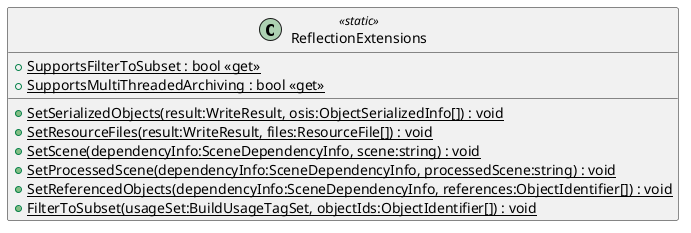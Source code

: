 @startuml
class ReflectionExtensions <<static>> {
    + {static} SupportsFilterToSubset : bool <<get>>
    + {static} SupportsMultiThreadedArchiving : bool <<get>>
    + {static} SetSerializedObjects(result:WriteResult, osis:ObjectSerializedInfo[]) : void
    + {static} SetResourceFiles(result:WriteResult, files:ResourceFile[]) : void
    + {static} SetScene(dependencyInfo:SceneDependencyInfo, scene:string) : void
    + {static} SetProcessedScene(dependencyInfo:SceneDependencyInfo, processedScene:string) : void
    + {static} SetReferencedObjects(dependencyInfo:SceneDependencyInfo, references:ObjectIdentifier[]) : void
    + {static} FilterToSubset(usageSet:BuildUsageTagSet, objectIds:ObjectIdentifier[]) : void
}
@enduml
